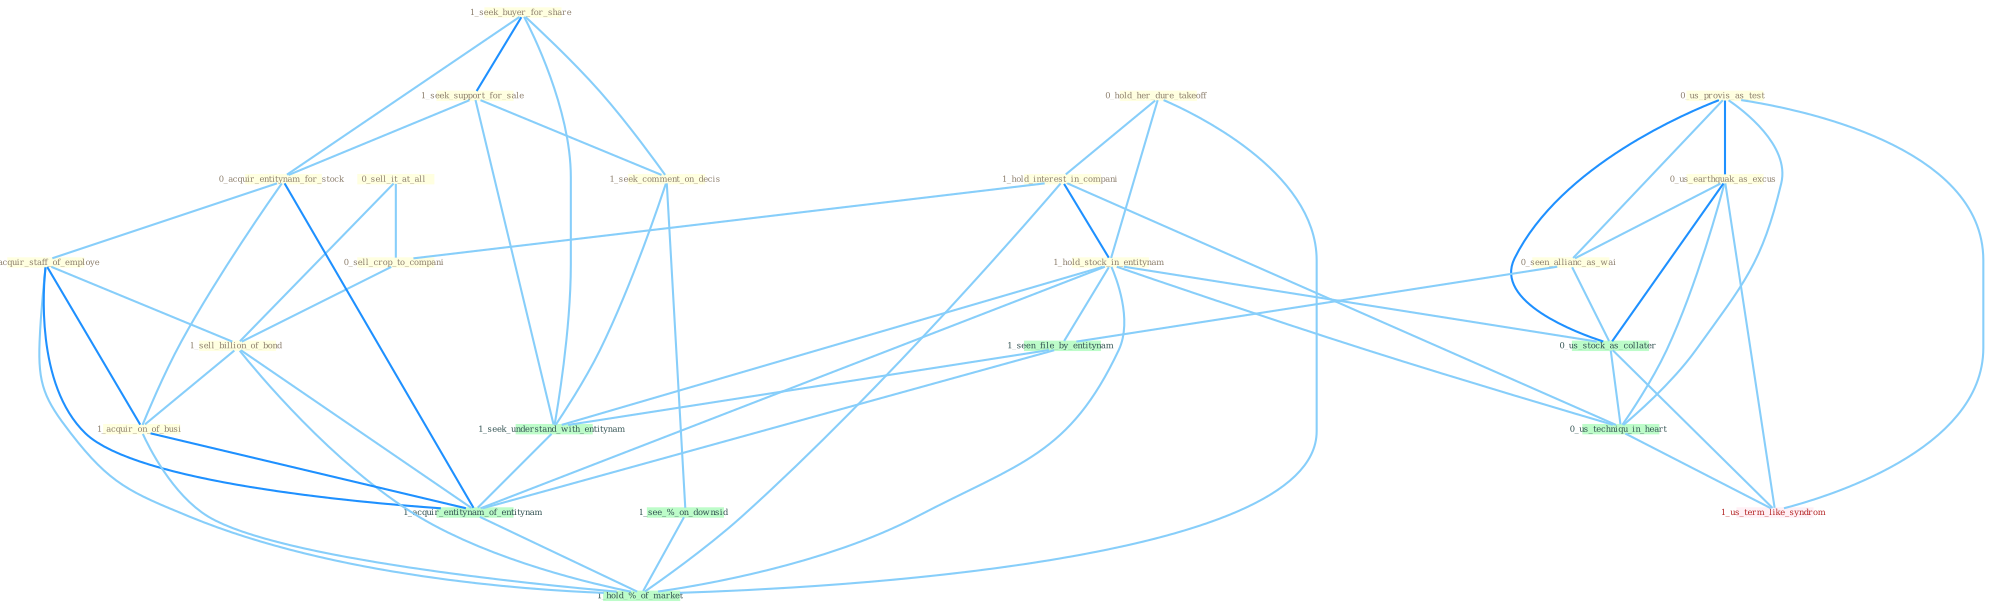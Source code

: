 Graph G{ 
    node
    [shape=polygon,style=filled,width=.5,height=.06,color="#BDFCC9",fixedsize=true,fontsize=4,
    fontcolor="#2f4f4f"];
    {node
    [color="#ffffe0", fontcolor="#8b7d6b"] "0_hold_her_dure_takeoff " "1_seek_buyer_for_share " "1_seek_support_for_sale " "1_hold_interest_in_compani " "0_us_provis_as_test " "1_seek_comment_on_decis " "0_us_earthquak_as_excus " "0_sell_it_at_all " "0_sell_crop_to_compani " "0_acquir_entitynam_for_stock " "1_hold_stock_in_entitynam " "1_acquir_staff_of_employe " "1_sell_billion_of_bond " "1_acquir_on_of_busi " "0_seen_allianc_as_wai "}
{node [color="#fff0f5", fontcolor="#b22222"] "1_us_term_like_syndrom "}
edge [color="#B0E2FF"];

	"0_hold_her_dure_takeoff " -- "1_hold_interest_in_compani " [w="1", color="#87cefa" ];
	"0_hold_her_dure_takeoff " -- "1_hold_stock_in_entitynam " [w="1", color="#87cefa" ];
	"0_hold_her_dure_takeoff " -- "1_hold_%_of_market " [w="1", color="#87cefa" ];
	"1_seek_buyer_for_share " -- "1_seek_support_for_sale " [w="2", color="#1e90ff" , len=0.8];
	"1_seek_buyer_for_share " -- "1_seek_comment_on_decis " [w="1", color="#87cefa" ];
	"1_seek_buyer_for_share " -- "0_acquir_entitynam_for_stock " [w="1", color="#87cefa" ];
	"1_seek_buyer_for_share " -- "1_seek_understand_with_entitynam " [w="1", color="#87cefa" ];
	"1_seek_support_for_sale " -- "1_seek_comment_on_decis " [w="1", color="#87cefa" ];
	"1_seek_support_for_sale " -- "0_acquir_entitynam_for_stock " [w="1", color="#87cefa" ];
	"1_seek_support_for_sale " -- "1_seek_understand_with_entitynam " [w="1", color="#87cefa" ];
	"1_hold_interest_in_compani " -- "0_sell_crop_to_compani " [w="1", color="#87cefa" ];
	"1_hold_interest_in_compani " -- "1_hold_stock_in_entitynam " [w="2", color="#1e90ff" , len=0.8];
	"1_hold_interest_in_compani " -- "0_us_techniqu_in_heart " [w="1", color="#87cefa" ];
	"1_hold_interest_in_compani " -- "1_hold_%_of_market " [w="1", color="#87cefa" ];
	"0_us_provis_as_test " -- "0_us_earthquak_as_excus " [w="2", color="#1e90ff" , len=0.8];
	"0_us_provis_as_test " -- "0_seen_allianc_as_wai " [w="1", color="#87cefa" ];
	"0_us_provis_as_test " -- "0_us_stock_as_collater " [w="2", color="#1e90ff" , len=0.8];
	"0_us_provis_as_test " -- "0_us_techniqu_in_heart " [w="1", color="#87cefa" ];
	"0_us_provis_as_test " -- "1_us_term_like_syndrom " [w="1", color="#87cefa" ];
	"1_seek_comment_on_decis " -- "1_seek_understand_with_entitynam " [w="1", color="#87cefa" ];
	"1_seek_comment_on_decis " -- "1_see_%_on_downsid " [w="1", color="#87cefa" ];
	"0_us_earthquak_as_excus " -- "0_seen_allianc_as_wai " [w="1", color="#87cefa" ];
	"0_us_earthquak_as_excus " -- "0_us_stock_as_collater " [w="2", color="#1e90ff" , len=0.8];
	"0_us_earthquak_as_excus " -- "0_us_techniqu_in_heart " [w="1", color="#87cefa" ];
	"0_us_earthquak_as_excus " -- "1_us_term_like_syndrom " [w="1", color="#87cefa" ];
	"0_sell_it_at_all " -- "0_sell_crop_to_compani " [w="1", color="#87cefa" ];
	"0_sell_it_at_all " -- "1_sell_billion_of_bond " [w="1", color="#87cefa" ];
	"0_sell_crop_to_compani " -- "1_sell_billion_of_bond " [w="1", color="#87cefa" ];
	"0_acquir_entitynam_for_stock " -- "1_acquir_staff_of_employe " [w="1", color="#87cefa" ];
	"0_acquir_entitynam_for_stock " -- "1_acquir_on_of_busi " [w="1", color="#87cefa" ];
	"0_acquir_entitynam_for_stock " -- "1_acquir_entitynam_of_entitynam " [w="2", color="#1e90ff" , len=0.8];
	"1_hold_stock_in_entitynam " -- "1_seen_file_by_entitynam " [w="1", color="#87cefa" ];
	"1_hold_stock_in_entitynam " -- "0_us_stock_as_collater " [w="1", color="#87cefa" ];
	"1_hold_stock_in_entitynam " -- "1_seek_understand_with_entitynam " [w="1", color="#87cefa" ];
	"1_hold_stock_in_entitynam " -- "1_acquir_entitynam_of_entitynam " [w="1", color="#87cefa" ];
	"1_hold_stock_in_entitynam " -- "0_us_techniqu_in_heart " [w="1", color="#87cefa" ];
	"1_hold_stock_in_entitynam " -- "1_hold_%_of_market " [w="1", color="#87cefa" ];
	"1_acquir_staff_of_employe " -- "1_sell_billion_of_bond " [w="1", color="#87cefa" ];
	"1_acquir_staff_of_employe " -- "1_acquir_on_of_busi " [w="2", color="#1e90ff" , len=0.8];
	"1_acquir_staff_of_employe " -- "1_acquir_entitynam_of_entitynam " [w="2", color="#1e90ff" , len=0.8];
	"1_acquir_staff_of_employe " -- "1_hold_%_of_market " [w="1", color="#87cefa" ];
	"1_sell_billion_of_bond " -- "1_acquir_on_of_busi " [w="1", color="#87cefa" ];
	"1_sell_billion_of_bond " -- "1_acquir_entitynam_of_entitynam " [w="1", color="#87cefa" ];
	"1_sell_billion_of_bond " -- "1_hold_%_of_market " [w="1", color="#87cefa" ];
	"1_acquir_on_of_busi " -- "1_acquir_entitynam_of_entitynam " [w="2", color="#1e90ff" , len=0.8];
	"1_acquir_on_of_busi " -- "1_hold_%_of_market " [w="1", color="#87cefa" ];
	"0_seen_allianc_as_wai " -- "1_seen_file_by_entitynam " [w="1", color="#87cefa" ];
	"0_seen_allianc_as_wai " -- "0_us_stock_as_collater " [w="1", color="#87cefa" ];
	"1_seen_file_by_entitynam " -- "1_seek_understand_with_entitynam " [w="1", color="#87cefa" ];
	"1_seen_file_by_entitynam " -- "1_acquir_entitynam_of_entitynam " [w="1", color="#87cefa" ];
	"0_us_stock_as_collater " -- "0_us_techniqu_in_heart " [w="1", color="#87cefa" ];
	"0_us_stock_as_collater " -- "1_us_term_like_syndrom " [w="1", color="#87cefa" ];
	"1_seek_understand_with_entitynam " -- "1_acquir_entitynam_of_entitynam " [w="1", color="#87cefa" ];
	"1_acquir_entitynam_of_entitynam " -- "1_hold_%_of_market " [w="1", color="#87cefa" ];
	"0_us_techniqu_in_heart " -- "1_us_term_like_syndrom " [w="1", color="#87cefa" ];
	"1_see_%_on_downsid " -- "1_hold_%_of_market " [w="1", color="#87cefa" ];
}